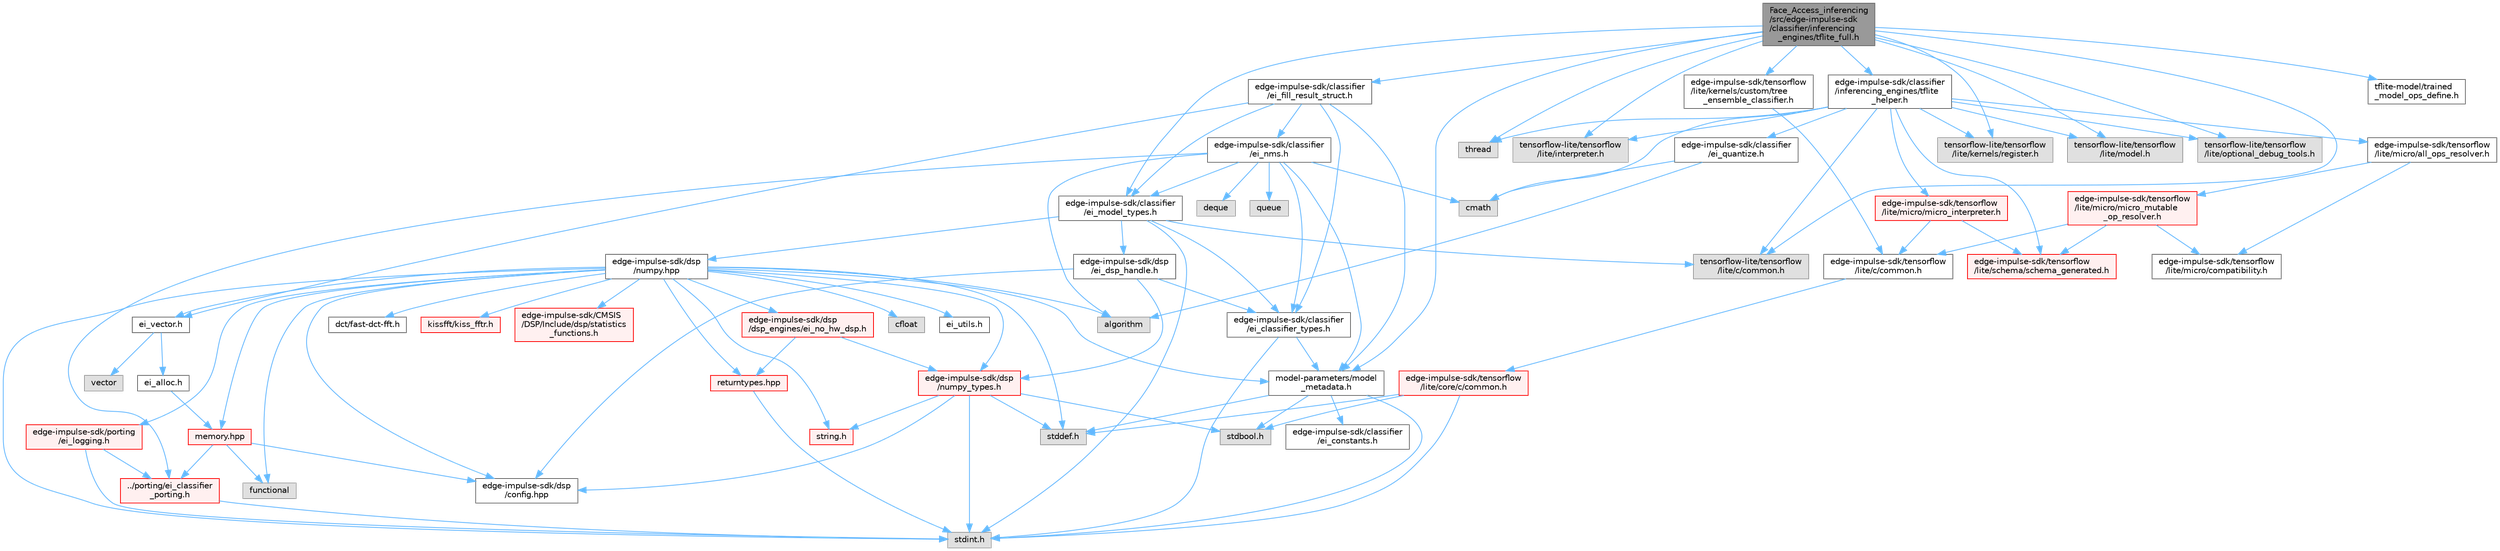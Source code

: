digraph "Face_Access_inferencing/src/edge-impulse-sdk/classifier/inferencing_engines/tflite_full.h"
{
 // LATEX_PDF_SIZE
  bgcolor="transparent";
  edge [fontname=Helvetica,fontsize=10,labelfontname=Helvetica,labelfontsize=10];
  node [fontname=Helvetica,fontsize=10,shape=box,height=0.2,width=0.4];
  Node1 [id="Node000001",label="Face_Access_inferencing\l/src/edge-impulse-sdk\l/classifier/inferencing\l_engines/tflite_full.h",height=0.2,width=0.4,color="gray40", fillcolor="grey60", style="filled", fontcolor="black",tooltip=" "];
  Node1 -> Node2 [id="edge100_Node000001_Node000002",color="steelblue1",style="solid",tooltip=" "];
  Node2 [id="Node000002",label="model-parameters/model\l_metadata.h",height=0.2,width=0.4,color="grey40", fillcolor="white", style="filled",URL="$model__metadata_8h.html",tooltip=" "];
  Node2 -> Node3 [id="edge101_Node000002_Node000003",color="steelblue1",style="solid",tooltip=" "];
  Node3 [id="Node000003",label="stdint.h",height=0.2,width=0.4,color="grey60", fillcolor="#E0E0E0", style="filled",tooltip=" "];
  Node2 -> Node4 [id="edge102_Node000002_Node000004",color="steelblue1",style="solid",tooltip=" "];
  Node4 [id="Node000004",label="stdbool.h",height=0.2,width=0.4,color="grey60", fillcolor="#E0E0E0", style="filled",tooltip=" "];
  Node2 -> Node5 [id="edge103_Node000002_Node000005",color="steelblue1",style="solid",tooltip=" "];
  Node5 [id="Node000005",label="stddef.h",height=0.2,width=0.4,color="grey60", fillcolor="#E0E0E0", style="filled",tooltip=" "];
  Node2 -> Node6 [id="edge104_Node000002_Node000006",color="steelblue1",style="solid",tooltip=" "];
  Node6 [id="Node000006",label="edge-impulse-sdk/classifier\l/ei_constants.h",height=0.2,width=0.4,color="grey40", fillcolor="white", style="filled",URL="$ei__constants_8h.html",tooltip=" "];
  Node1 -> Node7 [id="edge105_Node000001_Node000007",color="steelblue1",style="solid",tooltip=" "];
  Node7 [id="Node000007",label="tflite-model/trained\l_model_ops_define.h",height=0.2,width=0.4,color="grey40", fillcolor="white", style="filled",URL="$trained__model__ops__define_8h.html",tooltip=" "];
  Node1 -> Node8 [id="edge106_Node000001_Node000008",color="steelblue1",style="solid",tooltip=" "];
  Node8 [id="Node000008",label="thread",height=0.2,width=0.4,color="grey60", fillcolor="#E0E0E0", style="filled",tooltip=" "];
  Node1 -> Node9 [id="edge107_Node000001_Node000009",color="steelblue1",style="solid",tooltip=" "];
  Node9 [id="Node000009",label="tensorflow-lite/tensorflow\l/lite/c/common.h",height=0.2,width=0.4,color="grey60", fillcolor="#E0E0E0", style="filled",tooltip=" "];
  Node1 -> Node10 [id="edge108_Node000001_Node000010",color="steelblue1",style="solid",tooltip=" "];
  Node10 [id="Node000010",label="tensorflow-lite/tensorflow\l/lite/interpreter.h",height=0.2,width=0.4,color="grey60", fillcolor="#E0E0E0", style="filled",tooltip=" "];
  Node1 -> Node11 [id="edge109_Node000001_Node000011",color="steelblue1",style="solid",tooltip=" "];
  Node11 [id="Node000011",label="tensorflow-lite/tensorflow\l/lite/kernels/register.h",height=0.2,width=0.4,color="grey60", fillcolor="#E0E0E0", style="filled",tooltip=" "];
  Node1 -> Node12 [id="edge110_Node000001_Node000012",color="steelblue1",style="solid",tooltip=" "];
  Node12 [id="Node000012",label="tensorflow-lite/tensorflow\l/lite/model.h",height=0.2,width=0.4,color="grey60", fillcolor="#E0E0E0", style="filled",tooltip=" "];
  Node1 -> Node13 [id="edge111_Node000001_Node000013",color="steelblue1",style="solid",tooltip=" "];
  Node13 [id="Node000013",label="tensorflow-lite/tensorflow\l/lite/optional_debug_tools.h",height=0.2,width=0.4,color="grey60", fillcolor="#E0E0E0", style="filled",tooltip=" "];
  Node1 -> Node14 [id="edge112_Node000001_Node000014",color="steelblue1",style="solid",tooltip=" "];
  Node14 [id="Node000014",label="edge-impulse-sdk/tensorflow\l/lite/kernels/custom/tree\l_ensemble_classifier.h",height=0.2,width=0.4,color="grey40", fillcolor="white", style="filled",URL="$kernels_2custom_2tree__ensemble__classifier_8h.html",tooltip=" "];
  Node14 -> Node15 [id="edge113_Node000014_Node000015",color="steelblue1",style="solid",tooltip=" "];
  Node15 [id="Node000015",label="edge-impulse-sdk/tensorflow\l/lite/c/common.h",height=0.2,width=0.4,color="grey40", fillcolor="white", style="filled",URL="$_face___access__inferencing_2src_2edge-impulse-sdk_2tensorflow_2lite_2c_2common_8h.html",tooltip=" "];
  Node15 -> Node16 [id="edge114_Node000015_Node000016",color="steelblue1",style="solid",tooltip=" "];
  Node16 [id="Node000016",label="edge-impulse-sdk/tensorflow\l/lite/core/c/common.h",height=0.2,width=0.4,color="red", fillcolor="#FFF0F0", style="filled",URL="$_face___access__inferencing_2src_2edge-impulse-sdk_2tensorflow_2lite_2core_2c_2common_8h.html",tooltip=" "];
  Node16 -> Node4 [id="edge115_Node000016_Node000004",color="steelblue1",style="solid",tooltip=" "];
  Node16 -> Node5 [id="edge116_Node000016_Node000005",color="steelblue1",style="solid",tooltip=" "];
  Node16 -> Node3 [id="edge117_Node000016_Node000003",color="steelblue1",style="solid",tooltip=" "];
  Node1 -> Node19 [id="edge118_Node000001_Node000019",color="steelblue1",style="solid",tooltip=" "];
  Node19 [id="Node000019",label="edge-impulse-sdk/classifier\l/ei_fill_result_struct.h",height=0.2,width=0.4,color="grey40", fillcolor="white", style="filled",URL="$ei__fill__result__struct_8h.html",tooltip=" "];
  Node19 -> Node2 [id="edge119_Node000019_Node000002",color="steelblue1",style="solid",tooltip=" "];
  Node19 -> Node20 [id="edge120_Node000019_Node000020",color="steelblue1",style="solid",tooltip=" "];
  Node20 [id="Node000020",label="edge-impulse-sdk/classifier\l/ei_model_types.h",height=0.2,width=0.4,color="grey40", fillcolor="white", style="filled",URL="$ei__model__types_8h.html",tooltip=" "];
  Node20 -> Node3 [id="edge121_Node000020_Node000003",color="steelblue1",style="solid",tooltip=" "];
  Node20 -> Node21 [id="edge122_Node000020_Node000021",color="steelblue1",style="solid",tooltip=" "];
  Node21 [id="Node000021",label="edge-impulse-sdk/classifier\l/ei_classifier_types.h",height=0.2,width=0.4,color="grey40", fillcolor="white", style="filled",URL="$ei__classifier__types_8h.html",tooltip=" "];
  Node21 -> Node3 [id="edge123_Node000021_Node000003",color="steelblue1",style="solid",tooltip=" "];
  Node21 -> Node2 [id="edge124_Node000021_Node000002",color="steelblue1",style="solid",tooltip=" "];
  Node20 -> Node22 [id="edge125_Node000020_Node000022",color="steelblue1",style="solid",tooltip=" "];
  Node22 [id="Node000022",label="edge-impulse-sdk/dsp\l/ei_dsp_handle.h",height=0.2,width=0.4,color="grey40", fillcolor="white", style="filled",URL="$ei__dsp__handle_8h.html",tooltip=" "];
  Node22 -> Node23 [id="edge126_Node000022_Node000023",color="steelblue1",style="solid",tooltip=" "];
  Node23 [id="Node000023",label="edge-impulse-sdk/dsp\l/config.hpp",height=0.2,width=0.4,color="grey40", fillcolor="white", style="filled",URL="$config_8hpp.html",tooltip=" "];
  Node22 -> Node24 [id="edge127_Node000022_Node000024",color="steelblue1",style="solid",tooltip=" "];
  Node24 [id="Node000024",label="edge-impulse-sdk/dsp\l/numpy_types.h",height=0.2,width=0.4,color="red", fillcolor="#FFF0F0", style="filled",URL="$numpy__types_8h.html",tooltip=" "];
  Node24 -> Node3 [id="edge128_Node000024_Node000003",color="steelblue1",style="solid",tooltip=" "];
  Node24 -> Node4 [id="edge129_Node000024_Node000004",color="steelblue1",style="solid",tooltip=" "];
  Node24 -> Node25 [id="edge130_Node000024_Node000025",color="steelblue1",style="solid",tooltip=" "];
  Node25 [id="Node000025",label="string.h",height=0.2,width=0.4,color="red", fillcolor="#FFF0F0", style="filled",URL="$string_8h.html",tooltip=" "];
  Node24 -> Node5 [id="edge131_Node000024_Node000005",color="steelblue1",style="solid",tooltip=" "];
  Node24 -> Node23 [id="edge132_Node000024_Node000023",color="steelblue1",style="solid",tooltip=" "];
  Node22 -> Node21 [id="edge133_Node000022_Node000021",color="steelblue1",style="solid",tooltip=" "];
  Node20 -> Node45 [id="edge134_Node000020_Node000045",color="steelblue1",style="solid",tooltip=" "];
  Node45 [id="Node000045",label="edge-impulse-sdk/dsp\l/numpy.hpp",height=0.2,width=0.4,color="grey40", fillcolor="white", style="filled",URL="$numpy_8hpp.html",tooltip=" "];
  Node45 -> Node3 [id="edge135_Node000045_Node000003",color="steelblue1",style="solid",tooltip=" "];
  Node45 -> Node25 [id="edge136_Node000045_Node000025",color="steelblue1",style="solid",tooltip=" "];
  Node45 -> Node5 [id="edge137_Node000045_Node000005",color="steelblue1",style="solid",tooltip=" "];
  Node45 -> Node46 [id="edge138_Node000045_Node000046",color="steelblue1",style="solid",tooltip=" "];
  Node46 [id="Node000046",label="cfloat",height=0.2,width=0.4,color="grey60", fillcolor="#E0E0E0", style="filled",tooltip=" "];
  Node45 -> Node47 [id="edge139_Node000045_Node000047",color="steelblue1",style="solid",tooltip=" "];
  Node47 [id="Node000047",label="ei_vector.h",height=0.2,width=0.4,color="grey40", fillcolor="white", style="filled",URL="$ei__vector_8h.html",tooltip=" "];
  Node47 -> Node48 [id="edge140_Node000047_Node000048",color="steelblue1",style="solid",tooltip=" "];
  Node48 [id="Node000048",label="ei_alloc.h",height=0.2,width=0.4,color="grey40", fillcolor="white", style="filled",URL="$ei__alloc_8h.html",tooltip=" "];
  Node48 -> Node49 [id="edge141_Node000048_Node000049",color="steelblue1",style="solid",tooltip=" "];
  Node49 [id="Node000049",label="memory.hpp",height=0.2,width=0.4,color="red", fillcolor="#FFF0F0", style="filled",URL="$memory_8hpp.html",tooltip=" "];
  Node49 -> Node50 [id="edge142_Node000049_Node000050",color="steelblue1",style="solid",tooltip=" "];
  Node50 [id="Node000050",label="functional",height=0.2,width=0.4,color="grey60", fillcolor="#E0E0E0", style="filled",tooltip=" "];
  Node49 -> Node52 [id="edge143_Node000049_Node000052",color="steelblue1",style="solid",tooltip=" "];
  Node52 [id="Node000052",label="../porting/ei_classifier\l_porting.h",height=0.2,width=0.4,color="red", fillcolor="#FFF0F0", style="filled",URL="$ei__classifier__porting_8h.html",tooltip=" "];
  Node52 -> Node3 [id="edge144_Node000052_Node000003",color="steelblue1",style="solid",tooltip=" "];
  Node49 -> Node23 [id="edge145_Node000049_Node000023",color="steelblue1",style="solid",tooltip=" "];
  Node47 -> Node35 [id="edge146_Node000047_Node000035",color="steelblue1",style="solid",tooltip=" "];
  Node35 [id="Node000035",label="vector",height=0.2,width=0.4,color="grey60", fillcolor="#E0E0E0", style="filled",tooltip=" "];
  Node45 -> Node37 [id="edge147_Node000045_Node000037",color="steelblue1",style="solid",tooltip=" "];
  Node37 [id="Node000037",label="algorithm",height=0.2,width=0.4,color="grey60", fillcolor="#E0E0E0", style="filled",tooltip=" "];
  Node45 -> Node24 [id="edge148_Node000045_Node000024",color="steelblue1",style="solid",tooltip=" "];
  Node45 -> Node23 [id="edge149_Node000045_Node000023",color="steelblue1",style="solid",tooltip=" "];
  Node45 -> Node55 [id="edge150_Node000045_Node000055",color="steelblue1",style="solid",tooltip=" "];
  Node55 [id="Node000055",label="returntypes.hpp",height=0.2,width=0.4,color="red", fillcolor="#FFF0F0", style="filled",URL="$returntypes_8hpp.html",tooltip=" "];
  Node55 -> Node3 [id="edge151_Node000055_Node000003",color="steelblue1",style="solid",tooltip=" "];
  Node45 -> Node49 [id="edge152_Node000045_Node000049",color="steelblue1",style="solid",tooltip=" "];
  Node45 -> Node56 [id="edge153_Node000045_Node000056",color="steelblue1",style="solid",tooltip=" "];
  Node56 [id="Node000056",label="ei_utils.h",height=0.2,width=0.4,color="grey40", fillcolor="white", style="filled",URL="$ei__utils_8h.html",tooltip=" "];
  Node45 -> Node57 [id="edge154_Node000045_Node000057",color="steelblue1",style="solid",tooltip=" "];
  Node57 [id="Node000057",label="dct/fast-dct-fft.h",height=0.2,width=0.4,color="grey40", fillcolor="white", style="filled",URL="$fast-dct-fft_8h.html",tooltip=" "];
  Node45 -> Node58 [id="edge155_Node000045_Node000058",color="steelblue1",style="solid",tooltip=" "];
  Node58 [id="Node000058",label="kissfft/kiss_fftr.h",height=0.2,width=0.4,color="red", fillcolor="#FFF0F0", style="filled",URL="$_face___access__inferencing_2src_2edge-impulse-sdk_2dsp_2kissfft_2kiss__fftr_8h.html",tooltip=" "];
  Node45 -> Node61 [id="edge156_Node000045_Node000061",color="steelblue1",style="solid",tooltip=" "];
  Node61 [id="Node000061",label="edge-impulse-sdk/porting\l/ei_logging.h",height=0.2,width=0.4,color="red", fillcolor="#FFF0F0", style="filled",URL="$ei__logging_8h.html",tooltip=" "];
  Node61 -> Node3 [id="edge157_Node000061_Node000003",color="steelblue1",style="solid",tooltip=" "];
  Node61 -> Node52 [id="edge158_Node000061_Node000052",color="steelblue1",style="solid",tooltip=" "];
  Node45 -> Node2 [id="edge159_Node000045_Node000002",color="steelblue1",style="solid",tooltip=" "];
  Node45 -> Node62 [id="edge160_Node000045_Node000062",color="steelblue1",style="solid",tooltip=" "];
  Node62 [id="Node000062",label="edge-impulse-sdk/dsp\l/dsp_engines/ei_no_hw_dsp.h",height=0.2,width=0.4,color="red", fillcolor="#FFF0F0", style="filled",URL="$ei__no__hw__dsp_8h.html",tooltip=" "];
  Node62 -> Node55 [id="edge161_Node000062_Node000055",color="steelblue1",style="solid",tooltip=" "];
  Node62 -> Node24 [id="edge162_Node000062_Node000024",color="steelblue1",style="solid",tooltip=" "];
  Node45 -> Node63 [id="edge163_Node000045_Node000063",color="steelblue1",style="solid",tooltip=" "];
  Node63 [id="Node000063",label="edge-impulse-sdk/CMSIS\l/DSP/Include/dsp/statistics\l_functions.h",height=0.2,width=0.4,color="red", fillcolor="#FFF0F0", style="filled",URL="$statistics__functions_8h.html",tooltip=" "];
  Node45 -> Node50 [id="edge164_Node000045_Node000050",color="steelblue1",style="solid",tooltip=" "];
  Node20 -> Node9 [id="edge165_Node000020_Node000009",color="steelblue1",style="solid",tooltip=" "];
  Node19 -> Node21 [id="edge166_Node000019_Node000021",color="steelblue1",style="solid",tooltip=" "];
  Node19 -> Node73 [id="edge167_Node000019_Node000073",color="steelblue1",style="solid",tooltip=" "];
  Node73 [id="Node000073",label="edge-impulse-sdk/classifier\l/ei_nms.h",height=0.2,width=0.4,color="grey40", fillcolor="white", style="filled",URL="$ei__nms_8h.html",tooltip=" "];
  Node73 -> Node2 [id="edge168_Node000073_Node000002",color="steelblue1",style="solid",tooltip=" "];
  Node73 -> Node20 [id="edge169_Node000073_Node000020",color="steelblue1",style="solid",tooltip=" "];
  Node73 -> Node21 [id="edge170_Node000073_Node000021",color="steelblue1",style="solid",tooltip=" "];
  Node73 -> Node52 [id="edge171_Node000073_Node000052",color="steelblue1",style="solid",tooltip=" "];
  Node73 -> Node37 [id="edge172_Node000073_Node000037",color="steelblue1",style="solid",tooltip=" "];
  Node73 -> Node74 [id="edge173_Node000073_Node000074",color="steelblue1",style="solid",tooltip=" "];
  Node74 [id="Node000074",label="cmath",height=0.2,width=0.4,color="grey60", fillcolor="#E0E0E0", style="filled",tooltip=" "];
  Node73 -> Node75 [id="edge174_Node000073_Node000075",color="steelblue1",style="solid",tooltip=" "];
  Node75 [id="Node000075",label="deque",height=0.2,width=0.4,color="grey60", fillcolor="#E0E0E0", style="filled",tooltip=" "];
  Node73 -> Node76 [id="edge175_Node000073_Node000076",color="steelblue1",style="solid",tooltip=" "];
  Node76 [id="Node000076",label="queue",height=0.2,width=0.4,color="grey60", fillcolor="#E0E0E0", style="filled",tooltip=" "];
  Node19 -> Node47 [id="edge176_Node000019_Node000047",color="steelblue1",style="solid",tooltip=" "];
  Node1 -> Node20 [id="edge177_Node000001_Node000020",color="steelblue1",style="solid",tooltip=" "];
  Node1 -> Node77 [id="edge178_Node000001_Node000077",color="steelblue1",style="solid",tooltip=" "];
  Node77 [id="Node000077",label="edge-impulse-sdk/classifier\l/inferencing_engines/tflite\l_helper.h",height=0.2,width=0.4,color="grey40", fillcolor="white", style="filled",URL="$tflite__helper_8h.html",tooltip=" "];
  Node77 -> Node78 [id="edge179_Node000077_Node000078",color="steelblue1",style="solid",tooltip=" "];
  Node78 [id="Node000078",label="edge-impulse-sdk/classifier\l/ei_quantize.h",height=0.2,width=0.4,color="grey40", fillcolor="white", style="filled",URL="$ei__quantize_8h.html",tooltip=" "];
  Node78 -> Node37 [id="edge180_Node000078_Node000037",color="steelblue1",style="solid",tooltip=" "];
  Node78 -> Node74 [id="edge181_Node000078_Node000074",color="steelblue1",style="solid",tooltip=" "];
  Node77 -> Node8 [id="edge182_Node000077_Node000008",color="steelblue1",style="solid",tooltip=" "];
  Node77 -> Node9 [id="edge183_Node000077_Node000009",color="steelblue1",style="solid",tooltip=" "];
  Node77 -> Node10 [id="edge184_Node000077_Node000010",color="steelblue1",style="solid",tooltip=" "];
  Node77 -> Node11 [id="edge185_Node000077_Node000011",color="steelblue1",style="solid",tooltip=" "];
  Node77 -> Node12 [id="edge186_Node000077_Node000012",color="steelblue1",style="solid",tooltip=" "];
  Node77 -> Node13 [id="edge187_Node000077_Node000013",color="steelblue1",style="solid",tooltip=" "];
  Node77 -> Node74 [id="edge188_Node000077_Node000074",color="steelblue1",style="solid",tooltip=" "];
  Node77 -> Node79 [id="edge189_Node000077_Node000079",color="steelblue1",style="solid",tooltip=" "];
  Node79 [id="Node000079",label="edge-impulse-sdk/tensorflow\l/lite/micro/all_ops_resolver.h",height=0.2,width=0.4,color="grey40", fillcolor="white", style="filled",URL="$_face___access__inferencing_2src_2edge-impulse-sdk_2tensorflow_2lite_2micro_2all__ops__resolver_8h.html",tooltip=" "];
  Node79 -> Node80 [id="edge190_Node000079_Node000080",color="steelblue1",style="solid",tooltip=" "];
  Node80 [id="Node000080",label="edge-impulse-sdk/tensorflow\l/lite/micro/compatibility.h",height=0.2,width=0.4,color="grey40", fillcolor="white", style="filled",URL="$_face___access__inferencing_2src_2edge-impulse-sdk_2tensorflow_2lite_2micro_2compatibility_8h.html",tooltip=" "];
  Node79 -> Node81 [id="edge191_Node000079_Node000081",color="steelblue1",style="solid",tooltip=" "];
  Node81 [id="Node000081",label="edge-impulse-sdk/tensorflow\l/lite/micro/micro_mutable\l_op_resolver.h",height=0.2,width=0.4,color="red", fillcolor="#FFF0F0", style="filled",URL="$_face___access__inferencing_2src_2edge-impulse-sdk_2tensorflow_2lite_2micro_2micro__mutable__op__resolver_8h.html",tooltip=" "];
  Node81 -> Node15 [id="edge192_Node000081_Node000015",color="steelblue1",style="solid",tooltip=" "];
  Node81 -> Node80 [id="edge193_Node000081_Node000080",color="steelblue1",style="solid",tooltip=" "];
  Node81 -> Node87 [id="edge194_Node000081_Node000087",color="steelblue1",style="solid",tooltip=" "];
  Node87 [id="Node000087",label="edge-impulse-sdk/tensorflow\l/lite/schema/schema_generated.h",height=0.2,width=0.4,color="red", fillcolor="#FFF0F0", style="filled",URL="$_face___access__inferencing_2src_2edge-impulse-sdk_2tensorflow_2lite_2schema_2schema__generated_8h.html",tooltip=" "];
  Node77 -> Node157 [id="edge195_Node000077_Node000157",color="steelblue1",style="solid",tooltip=" "];
  Node157 [id="Node000157",label="edge-impulse-sdk/tensorflow\l/lite/micro/micro_interpreter.h",height=0.2,width=0.4,color="red", fillcolor="#FFF0F0", style="filled",URL="$_face___access__inferencing_2src_2edge-impulse-sdk_2tensorflow_2lite_2micro_2micro__interpreter_8h.html",tooltip=" "];
  Node157 -> Node15 [id="edge196_Node000157_Node000015",color="steelblue1",style="solid",tooltip=" "];
  Node157 -> Node87 [id="edge197_Node000157_Node000087",color="steelblue1",style="solid",tooltip=" "];
  Node77 -> Node87 [id="edge198_Node000077_Node000087",color="steelblue1",style="solid",tooltip=" "];
}
